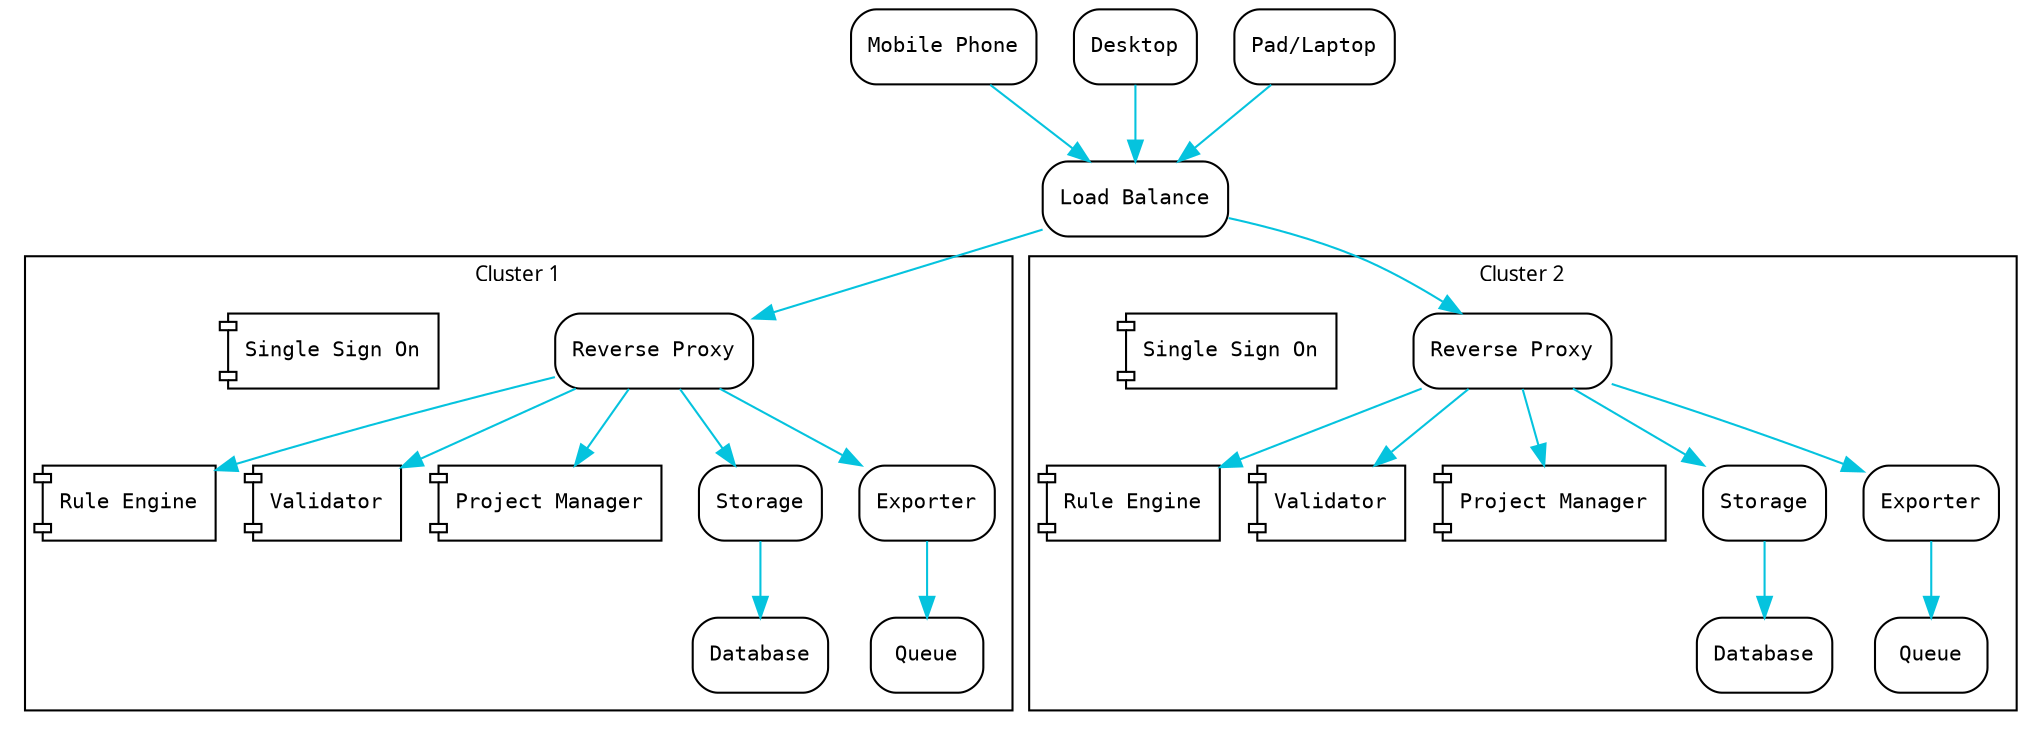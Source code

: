 digraph nepsd {
	fontname="Microsoft YaHei";
    fontsize=10;
    dir=TD;

    graph [dpi=180];

    node [shape="Mrecord", fontname="Consolas", fontsize=10];
    edge [color="#05c3de", fontname="Consolas", fontsize=10];

	phone [label="Mobile Phone"];
	desktop [label="Desktop"];
	pad [label="Pad/Laptop"];

	load_balance [label="Load Balance"];

	phone -> load_balance;
	desktop -> load_balance;
	pad -> load_balance;

	subgraph cluster_c1 {
		label="Cluster 1";

		r_proxy [label="Reverse Proxy"];
		rule_engine [label="Rule Engine", shape="component"];
		validator [label="Validator", shape="component"];
		sso [label="Single Sign On", shape="component"];
		project_manager [label="Project Manager", shape="component"];
		storage [label="Storage"];
		exporter [label="Exporter"];
		database [label="Database"];
		queue [label="Queue"];
	}

	subgraph cluster_c2 {
		label="Cluster 2";

		r_proxy_2 [label="Reverse Proxy"];
		rule_engine_2 [label="Rule Engine", shape="component"];
		validator_2 [label="Validator", shape="component"];
		sso_2 [label="Single Sign On", shape="component"];
		project_manager_2 [label="Project Manager", shape="component"];
		storage_2 [label="Storage"];
		exporter_2 [label="Exporter"];
		database_2 [label="Database"];
		queue_2 [label="Queue"];
	}

	load_balance -> r_proxy;
	r_proxy -> rule_engine;
	r_proxy -> validator;
	r_proxy -> storage;
	r_proxy -> exporter;
	r_proxy -> project_manager;

	storage -> database;
	exporter -> queue;

	load_balance -> r_proxy_2;
	r_proxy_2 -> rule_engine_2;
	r_proxy_2 -> validator_2;
	r_proxy_2 -> storage_2;
	r_proxy_2 -> exporter_2;
	r_proxy_2 -> project_manager_2;

	storage_2 -> database_2;
	exporter_2 -> queue_2;

}